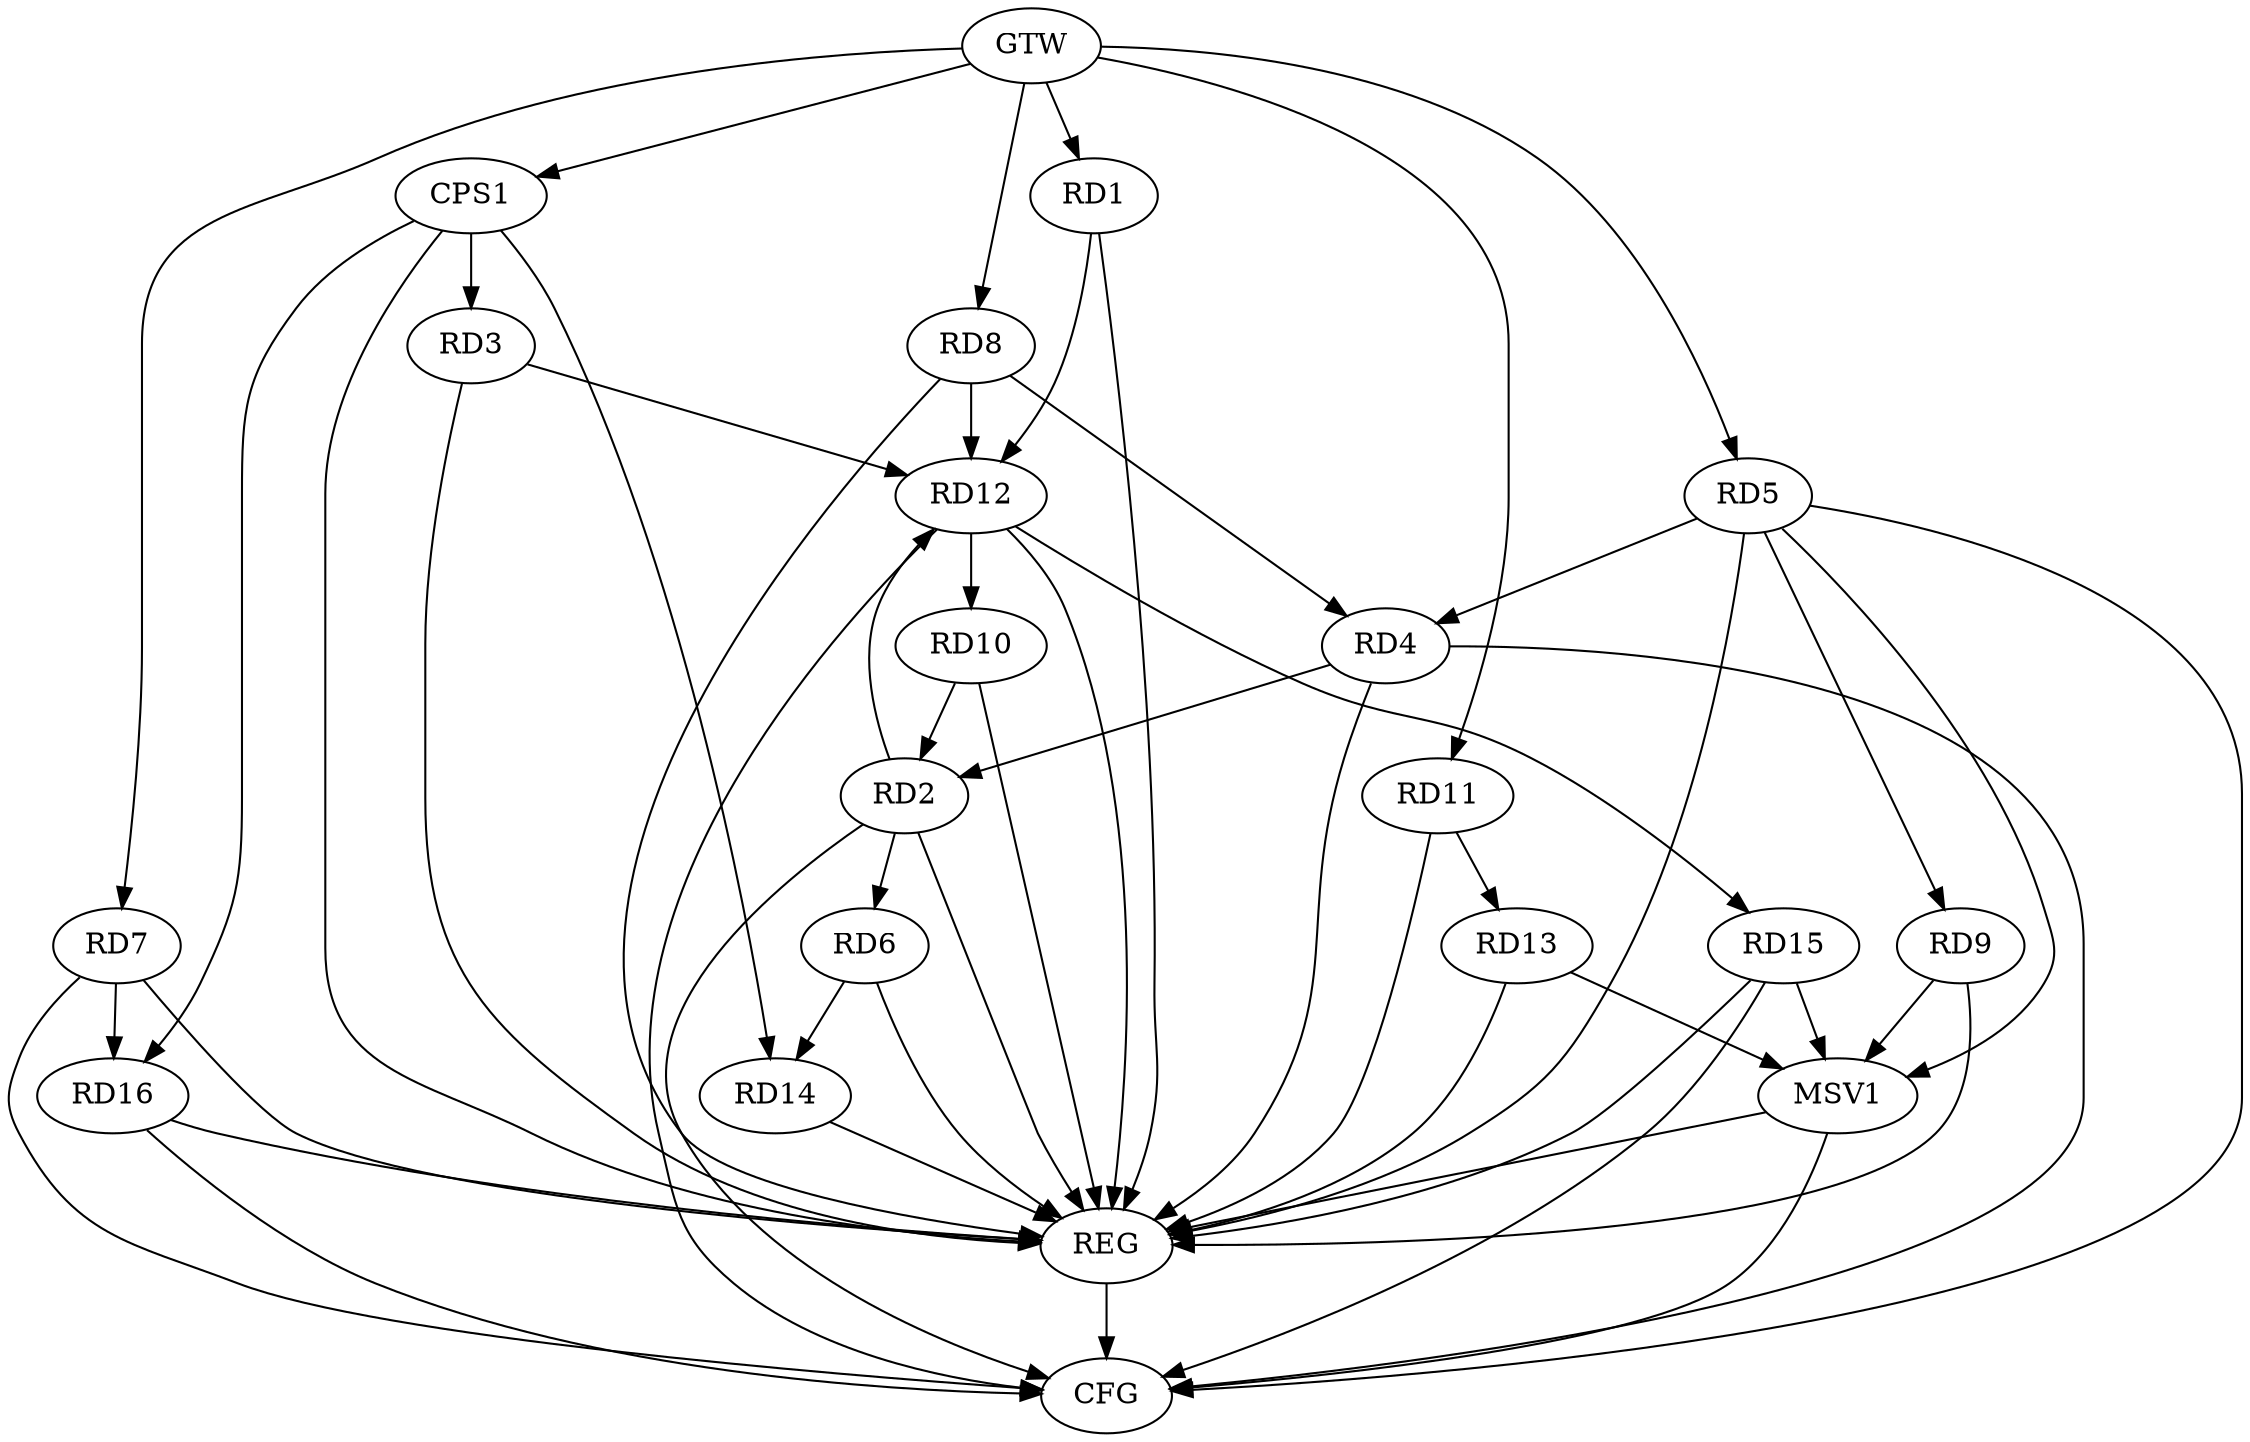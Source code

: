 strict digraph G {
  RD1 [ label="RD1" ];
  RD2 [ label="RD2" ];
  RD3 [ label="RD3" ];
  RD4 [ label="RD4" ];
  RD5 [ label="RD5" ];
  RD6 [ label="RD6" ];
  RD7 [ label="RD7" ];
  RD8 [ label="RD8" ];
  RD9 [ label="RD9" ];
  RD10 [ label="RD10" ];
  RD11 [ label="RD11" ];
  RD12 [ label="RD12" ];
  RD13 [ label="RD13" ];
  RD14 [ label="RD14" ];
  RD15 [ label="RD15" ];
  RD16 [ label="RD16" ];
  CPS1 [ label="CPS1" ];
  GTW [ label="GTW" ];
  REG [ label="REG" ];
  CFG [ label="CFG" ];
  MSV1 [ label="MSV1" ];
  RD4 -> RD2;
  RD2 -> RD6;
  RD10 -> RD2;
  RD5 -> RD4;
  RD8 -> RD4;
  RD5 -> RD9;
  RD6 -> RD14;
  RD7 -> RD16;
  RD12 -> RD10;
  RD11 -> RD13;
  RD12 -> RD15;
  CPS1 -> RD3;
  CPS1 -> RD14;
  CPS1 -> RD16;
  GTW -> RD1;
  GTW -> RD5;
  GTW -> RD7;
  GTW -> RD8;
  GTW -> RD11;
  GTW -> CPS1;
  RD1 -> REG;
  RD2 -> REG;
  RD3 -> REG;
  RD4 -> REG;
  RD5 -> REG;
  RD6 -> REG;
  RD7 -> REG;
  RD8 -> REG;
  RD9 -> REG;
  RD10 -> REG;
  RD11 -> REG;
  RD12 -> REG;
  RD13 -> REG;
  RD14 -> REG;
  RD15 -> REG;
  RD16 -> REG;
  CPS1 -> REG;
  RD15 -> CFG;
  RD2 -> CFG;
  RD4 -> CFG;
  RD12 -> CFG;
  RD7 -> CFG;
  RD16 -> CFG;
  RD5 -> CFG;
  REG -> CFG;
  RD3 -> RD12;
  RD8 -> RD12;
  RD1 -> RD12;
  RD2 -> RD12;
  RD9 -> MSV1;
  RD13 -> MSV1;
  RD15 -> MSV1;
  RD5 -> MSV1;
  MSV1 -> REG;
  MSV1 -> CFG;
}
